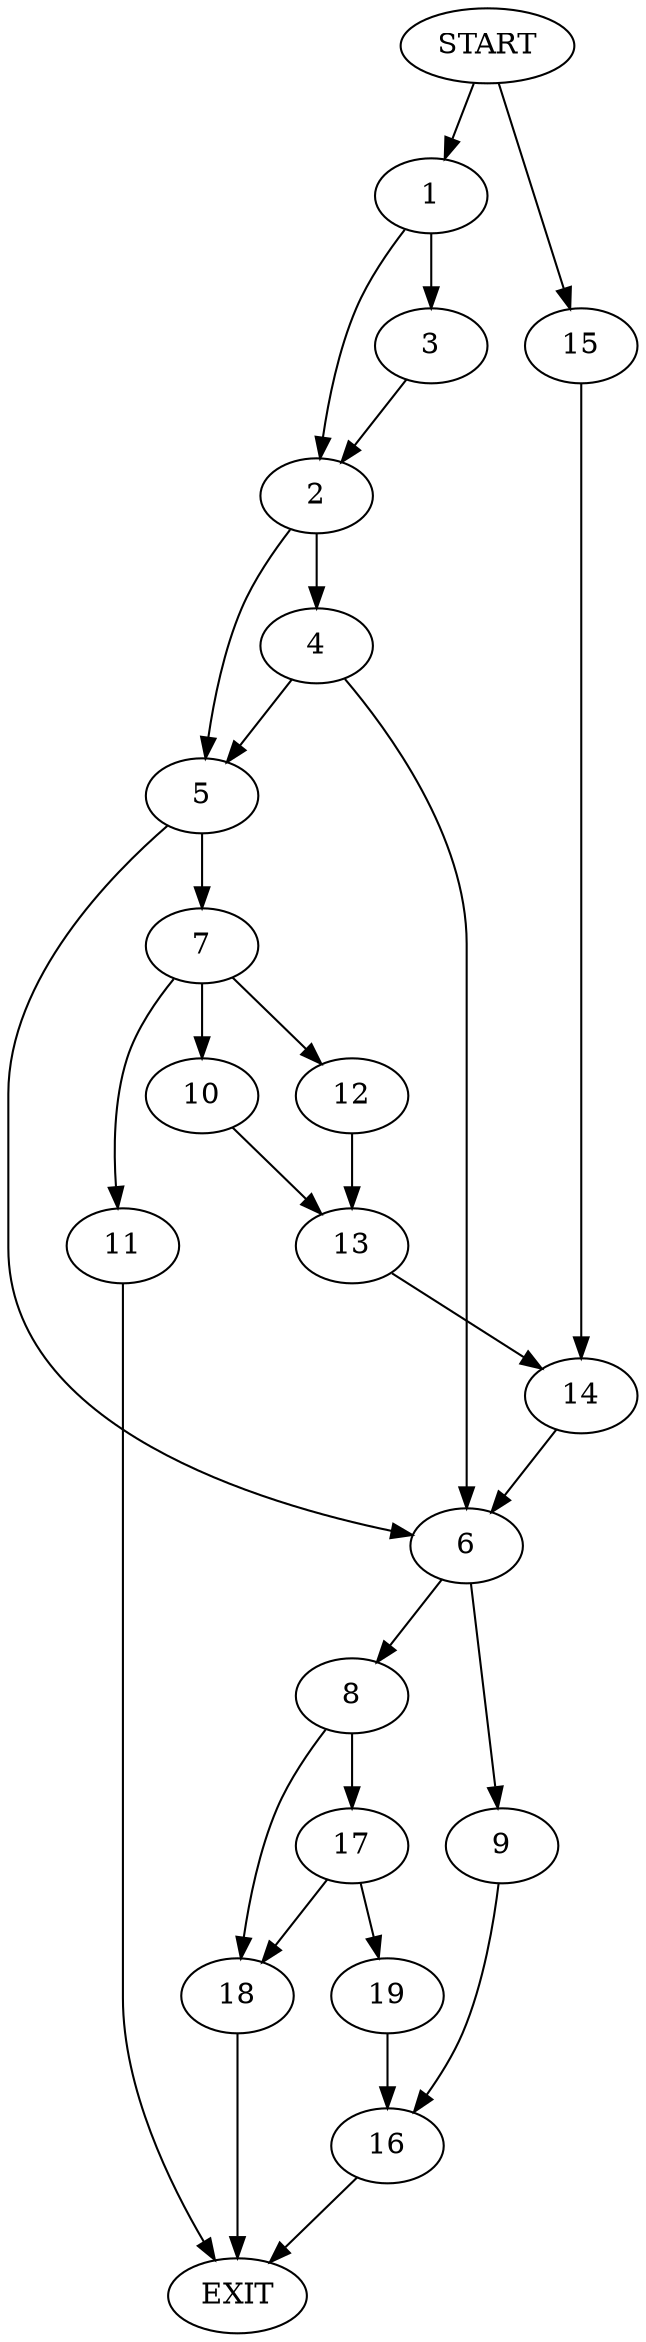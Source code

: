 digraph {
0 [label="START"];
1;
2;
3;
4;
5;
6;
7;
8;
9;
10;
11;
12;
13;
14;
15;
16;
17;
18;
19;
20 [label="EXIT"];
0 -> 1;
1 -> 2;
1 -> 3;
3 -> 2;
2 -> 4;
2 -> 5;
5 -> 6;
5 -> 7;
4 -> 6;
4 -> 5;
6 -> 8;
6 -> 9;
7 -> 10;
7 -> 11;
7 -> 12;
11 -> 20;
10 -> 13;
12 -> 13;
13 -> 14;
14 -> 6;
0 -> 15;
15 -> 14;
9 -> 16;
8 -> 17;
8 -> 18;
16 -> 20;
17 -> 19;
17 -> 18;
18 -> 20;
19 -> 16;
}